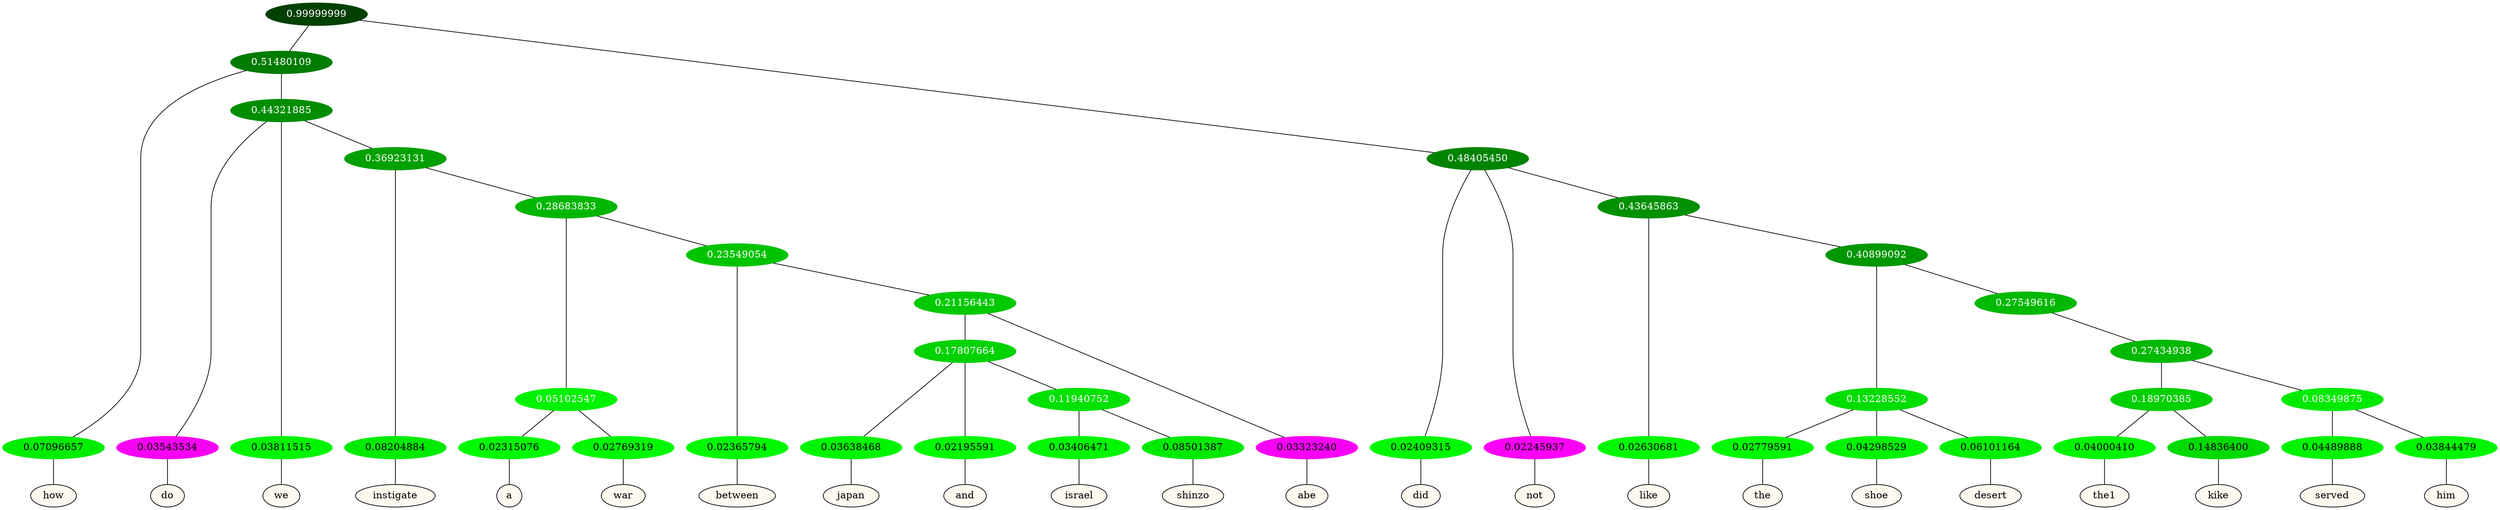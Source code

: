 graph {
	node [format=png height=0.15 nodesep=0.001 ordering=out overlap=prism overlap_scaling=0.01 ranksep=0.001 ratio=0.2 style=filled width=0.15]
	{
		rank=same
		a_w_3 [label=how color=black fillcolor=floralwhite style="filled,solid"]
		a_w_8 [label=do color=black fillcolor=floralwhite style="filled,solid"]
		a_w_9 [label=we color=black fillcolor=floralwhite style="filled,solid"]
		a_w_13 [label=instigate color=black fillcolor=floralwhite style="filled,solid"]
		a_w_23 [label=a color=black fillcolor=floralwhite style="filled,solid"]
		a_w_24 [label=war color=black fillcolor=floralwhite style="filled,solid"]
		a_w_25 [label=between color=black fillcolor=floralwhite style="filled,solid"]
		a_w_35 [label=japan color=black fillcolor=floralwhite style="filled,solid"]
		a_w_36 [label=and color=black fillcolor=floralwhite style="filled,solid"]
		a_w_38 [label=israel color=black fillcolor=floralwhite style="filled,solid"]
		a_w_39 [label=shinzo color=black fillcolor=floralwhite style="filled,solid"]
		a_w_30 [label=abe color=black fillcolor=floralwhite style="filled,solid"]
		a_w_5 [label=did color=black fillcolor=floralwhite style="filled,solid"]
		a_w_6 [label=not color=black fillcolor=floralwhite style="filled,solid"]
		a_w_11 [label=like color=black fillcolor=floralwhite style="filled,solid"]
		a_w_19 [label=the color=black fillcolor=floralwhite style="filled,solid"]
		a_w_20 [label=shoe color=black fillcolor=floralwhite style="filled,solid"]
		a_w_21 [label=desert color=black fillcolor=floralwhite style="filled,solid"]
		a_w_31 [label=the1 color=black fillcolor=floralwhite style="filled,solid"]
		a_w_32 [label=kike color=black fillcolor=floralwhite style="filled,solid"]
		a_w_33 [label=served color=black fillcolor=floralwhite style="filled,solid"]
		a_w_34 [label=him color=black fillcolor=floralwhite style="filled,solid"]
	}
	a_n_3 -- a_w_3
	a_n_8 -- a_w_8
	a_n_9 -- a_w_9
	a_n_13 -- a_w_13
	a_n_23 -- a_w_23
	a_n_24 -- a_w_24
	a_n_25 -- a_w_25
	a_n_35 -- a_w_35
	a_n_36 -- a_w_36
	a_n_38 -- a_w_38
	a_n_39 -- a_w_39
	a_n_30 -- a_w_30
	a_n_5 -- a_w_5
	a_n_6 -- a_w_6
	a_n_11 -- a_w_11
	a_n_19 -- a_w_19
	a_n_20 -- a_w_20
	a_n_21 -- a_w_21
	a_n_31 -- a_w_31
	a_n_32 -- a_w_32
	a_n_33 -- a_w_33
	a_n_34 -- a_w_34
	{
		rank=same
		a_n_3 [label=0.07096657 color="0.334 1.000 0.929" fontcolor=black]
		a_n_8 [label=0.03543534 color="0.835 1.000 0.965" fontcolor=black]
		a_n_9 [label=0.03811515 color="0.334 1.000 0.962" fontcolor=black]
		a_n_13 [label=0.08204884 color="0.334 1.000 0.918" fontcolor=black]
		a_n_23 [label=0.02315076 color="0.334 1.000 0.977" fontcolor=black]
		a_n_24 [label=0.02769319 color="0.334 1.000 0.972" fontcolor=black]
		a_n_25 [label=0.02365794 color="0.334 1.000 0.976" fontcolor=black]
		a_n_35 [label=0.03638468 color="0.334 1.000 0.964" fontcolor=black]
		a_n_36 [label=0.02195591 color="0.334 1.000 0.978" fontcolor=black]
		a_n_38 [label=0.03406471 color="0.334 1.000 0.966" fontcolor=black]
		a_n_39 [label=0.08501387 color="0.334 1.000 0.915" fontcolor=black]
		a_n_30 [label=0.03323240 color="0.835 1.000 0.967" fontcolor=black]
		a_n_5 [label=0.02409315 color="0.334 1.000 0.976" fontcolor=black]
		a_n_6 [label=0.02245937 color="0.835 1.000 0.978" fontcolor=black]
		a_n_11 [label=0.02630681 color="0.334 1.000 0.974" fontcolor=black]
		a_n_19 [label=0.02779591 color="0.334 1.000 0.972" fontcolor=black]
		a_n_20 [label=0.04298529 color="0.334 1.000 0.957" fontcolor=black]
		a_n_21 [label=0.06101164 color="0.334 1.000 0.939" fontcolor=black]
		a_n_31 [label=0.04000410 color="0.334 1.000 0.960" fontcolor=black]
		a_n_32 [label=0.14836400 color="0.334 1.000 0.852" fontcolor=black]
		a_n_33 [label=0.04489888 color="0.334 1.000 0.955" fontcolor=black]
		a_n_34 [label=0.03844479 color="0.334 1.000 0.962" fontcolor=black]
	}
	a_n_0 [label=0.99999999 color="0.334 1.000 0.250" fontcolor=grey99]
	a_n_1 [label=0.51480109 color="0.334 1.000 0.485" fontcolor=grey99]
	a_n_0 -- a_n_1
	a_n_2 [label=0.48405450 color="0.334 1.000 0.516" fontcolor=grey99]
	a_n_0 -- a_n_2
	a_n_1 -- a_n_3
	a_n_4 [label=0.44321885 color="0.334 1.000 0.557" fontcolor=grey99]
	a_n_1 -- a_n_4
	a_n_2 -- a_n_5
	a_n_2 -- a_n_6
	a_n_7 [label=0.43645863 color="0.334 1.000 0.564" fontcolor=grey99]
	a_n_2 -- a_n_7
	a_n_4 -- a_n_8
	a_n_4 -- a_n_9
	a_n_10 [label=0.36923131 color="0.334 1.000 0.631" fontcolor=grey99]
	a_n_4 -- a_n_10
	a_n_7 -- a_n_11
	a_n_12 [label=0.40899092 color="0.334 1.000 0.591" fontcolor=grey99]
	a_n_7 -- a_n_12
	a_n_10 -- a_n_13
	a_n_14 [label=0.28683833 color="0.334 1.000 0.713" fontcolor=grey99]
	a_n_10 -- a_n_14
	a_n_15 [label=0.13228552 color="0.334 1.000 0.868" fontcolor=grey99]
	a_n_12 -- a_n_15
	a_n_16 [label=0.27549616 color="0.334 1.000 0.725" fontcolor=grey99]
	a_n_12 -- a_n_16
	a_n_17 [label=0.05102547 color="0.334 1.000 0.949" fontcolor=grey99]
	a_n_14 -- a_n_17
	a_n_18 [label=0.23549054 color="0.334 1.000 0.765" fontcolor=grey99]
	a_n_14 -- a_n_18
	a_n_15 -- a_n_19
	a_n_15 -- a_n_20
	a_n_15 -- a_n_21
	a_n_22 [label=0.27434938 color="0.334 1.000 0.726" fontcolor=grey99]
	a_n_16 -- a_n_22
	a_n_17 -- a_n_23
	a_n_17 -- a_n_24
	a_n_18 -- a_n_25
	a_n_26 [label=0.21156443 color="0.334 1.000 0.788" fontcolor=grey99]
	a_n_18 -- a_n_26
	a_n_27 [label=0.18970385 color="0.334 1.000 0.810" fontcolor=grey99]
	a_n_22 -- a_n_27
	a_n_28 [label=0.08349875 color="0.334 1.000 0.917" fontcolor=grey99]
	a_n_22 -- a_n_28
	a_n_29 [label=0.17807664 color="0.334 1.000 0.822" fontcolor=grey99]
	a_n_26 -- a_n_29
	a_n_26 -- a_n_30
	a_n_27 -- a_n_31
	a_n_27 -- a_n_32
	a_n_28 -- a_n_33
	a_n_28 -- a_n_34
	a_n_29 -- a_n_35
	a_n_29 -- a_n_36
	a_n_37 [label=0.11940752 color="0.334 1.000 0.881" fontcolor=grey99]
	a_n_29 -- a_n_37
	a_n_37 -- a_n_38
	a_n_37 -- a_n_39
}

